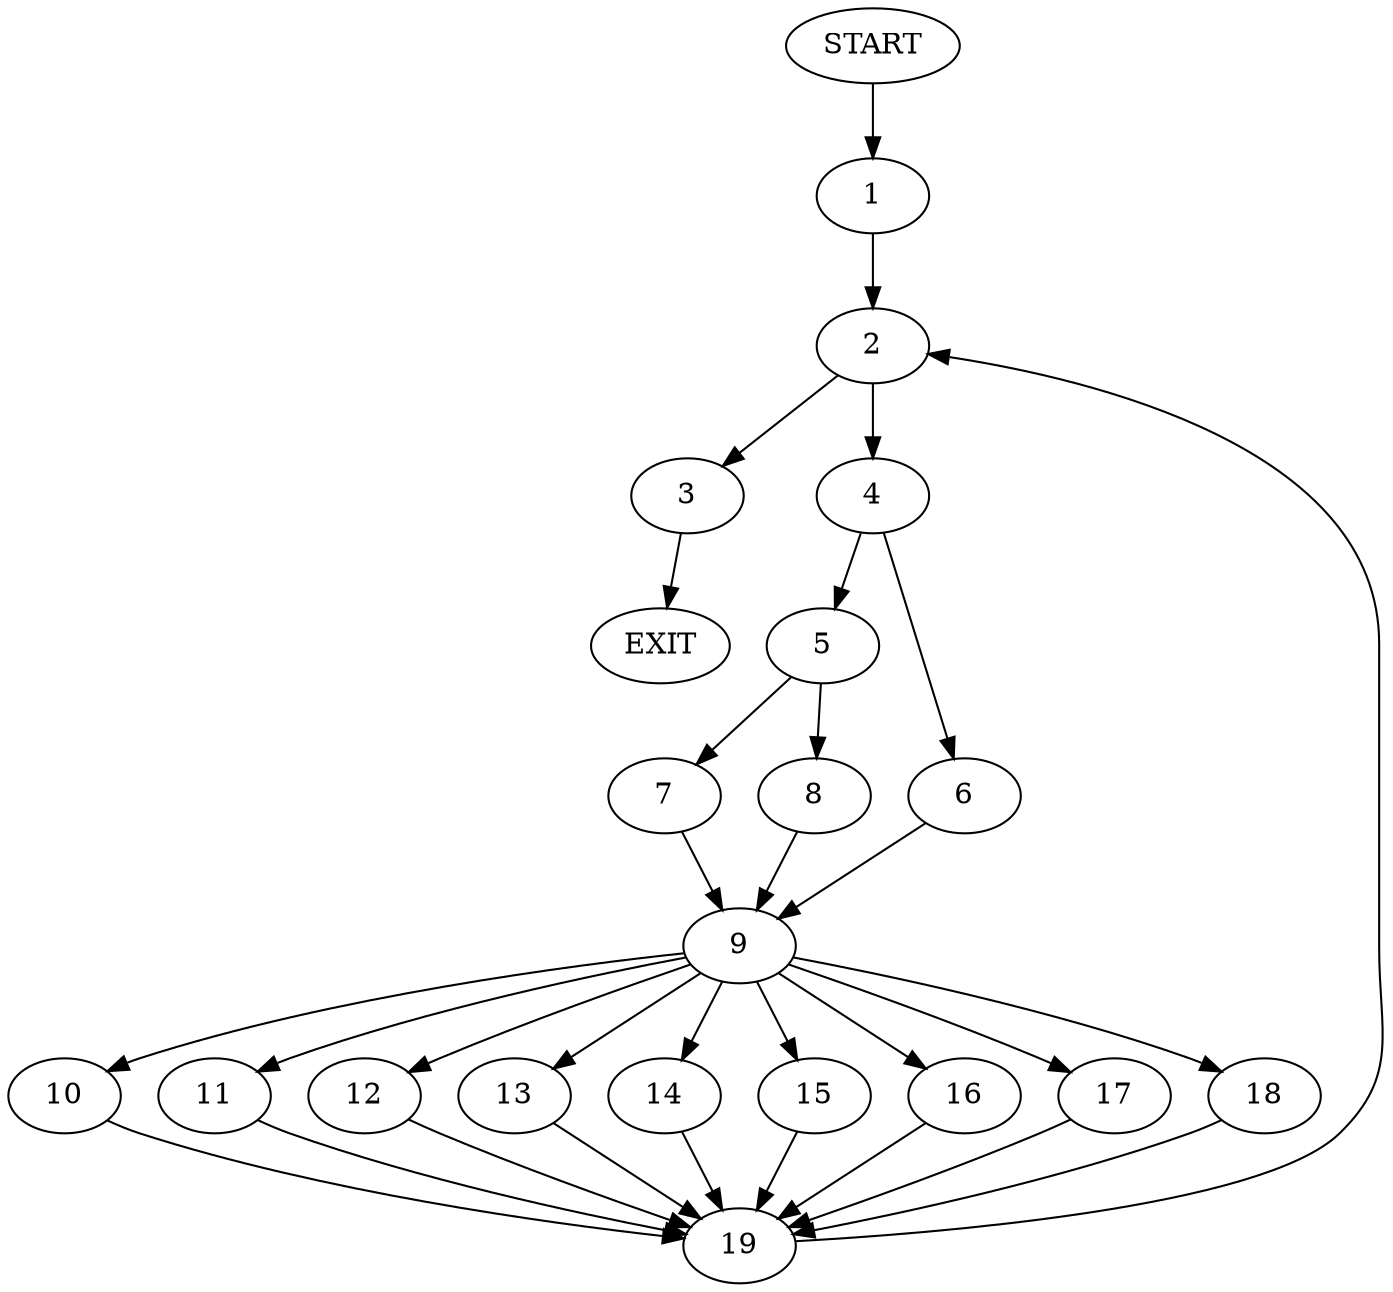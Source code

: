 digraph {
0 [label="START"]
20 [label="EXIT"]
0 -> 1
1 -> 2
2 -> 3
2 -> 4
3 -> 20
4 -> 5
4 -> 6
5 -> 7
5 -> 8
6 -> 9
9 -> 10
9 -> 11
9 -> 12
9 -> 13
9 -> 14
9 -> 15
9 -> 16
9 -> 17
9 -> 18
8 -> 9
7 -> 9
10 -> 19
14 -> 19
11 -> 19
15 -> 19
12 -> 19
17 -> 19
18 -> 19
16 -> 19
13 -> 19
19 -> 2
}
